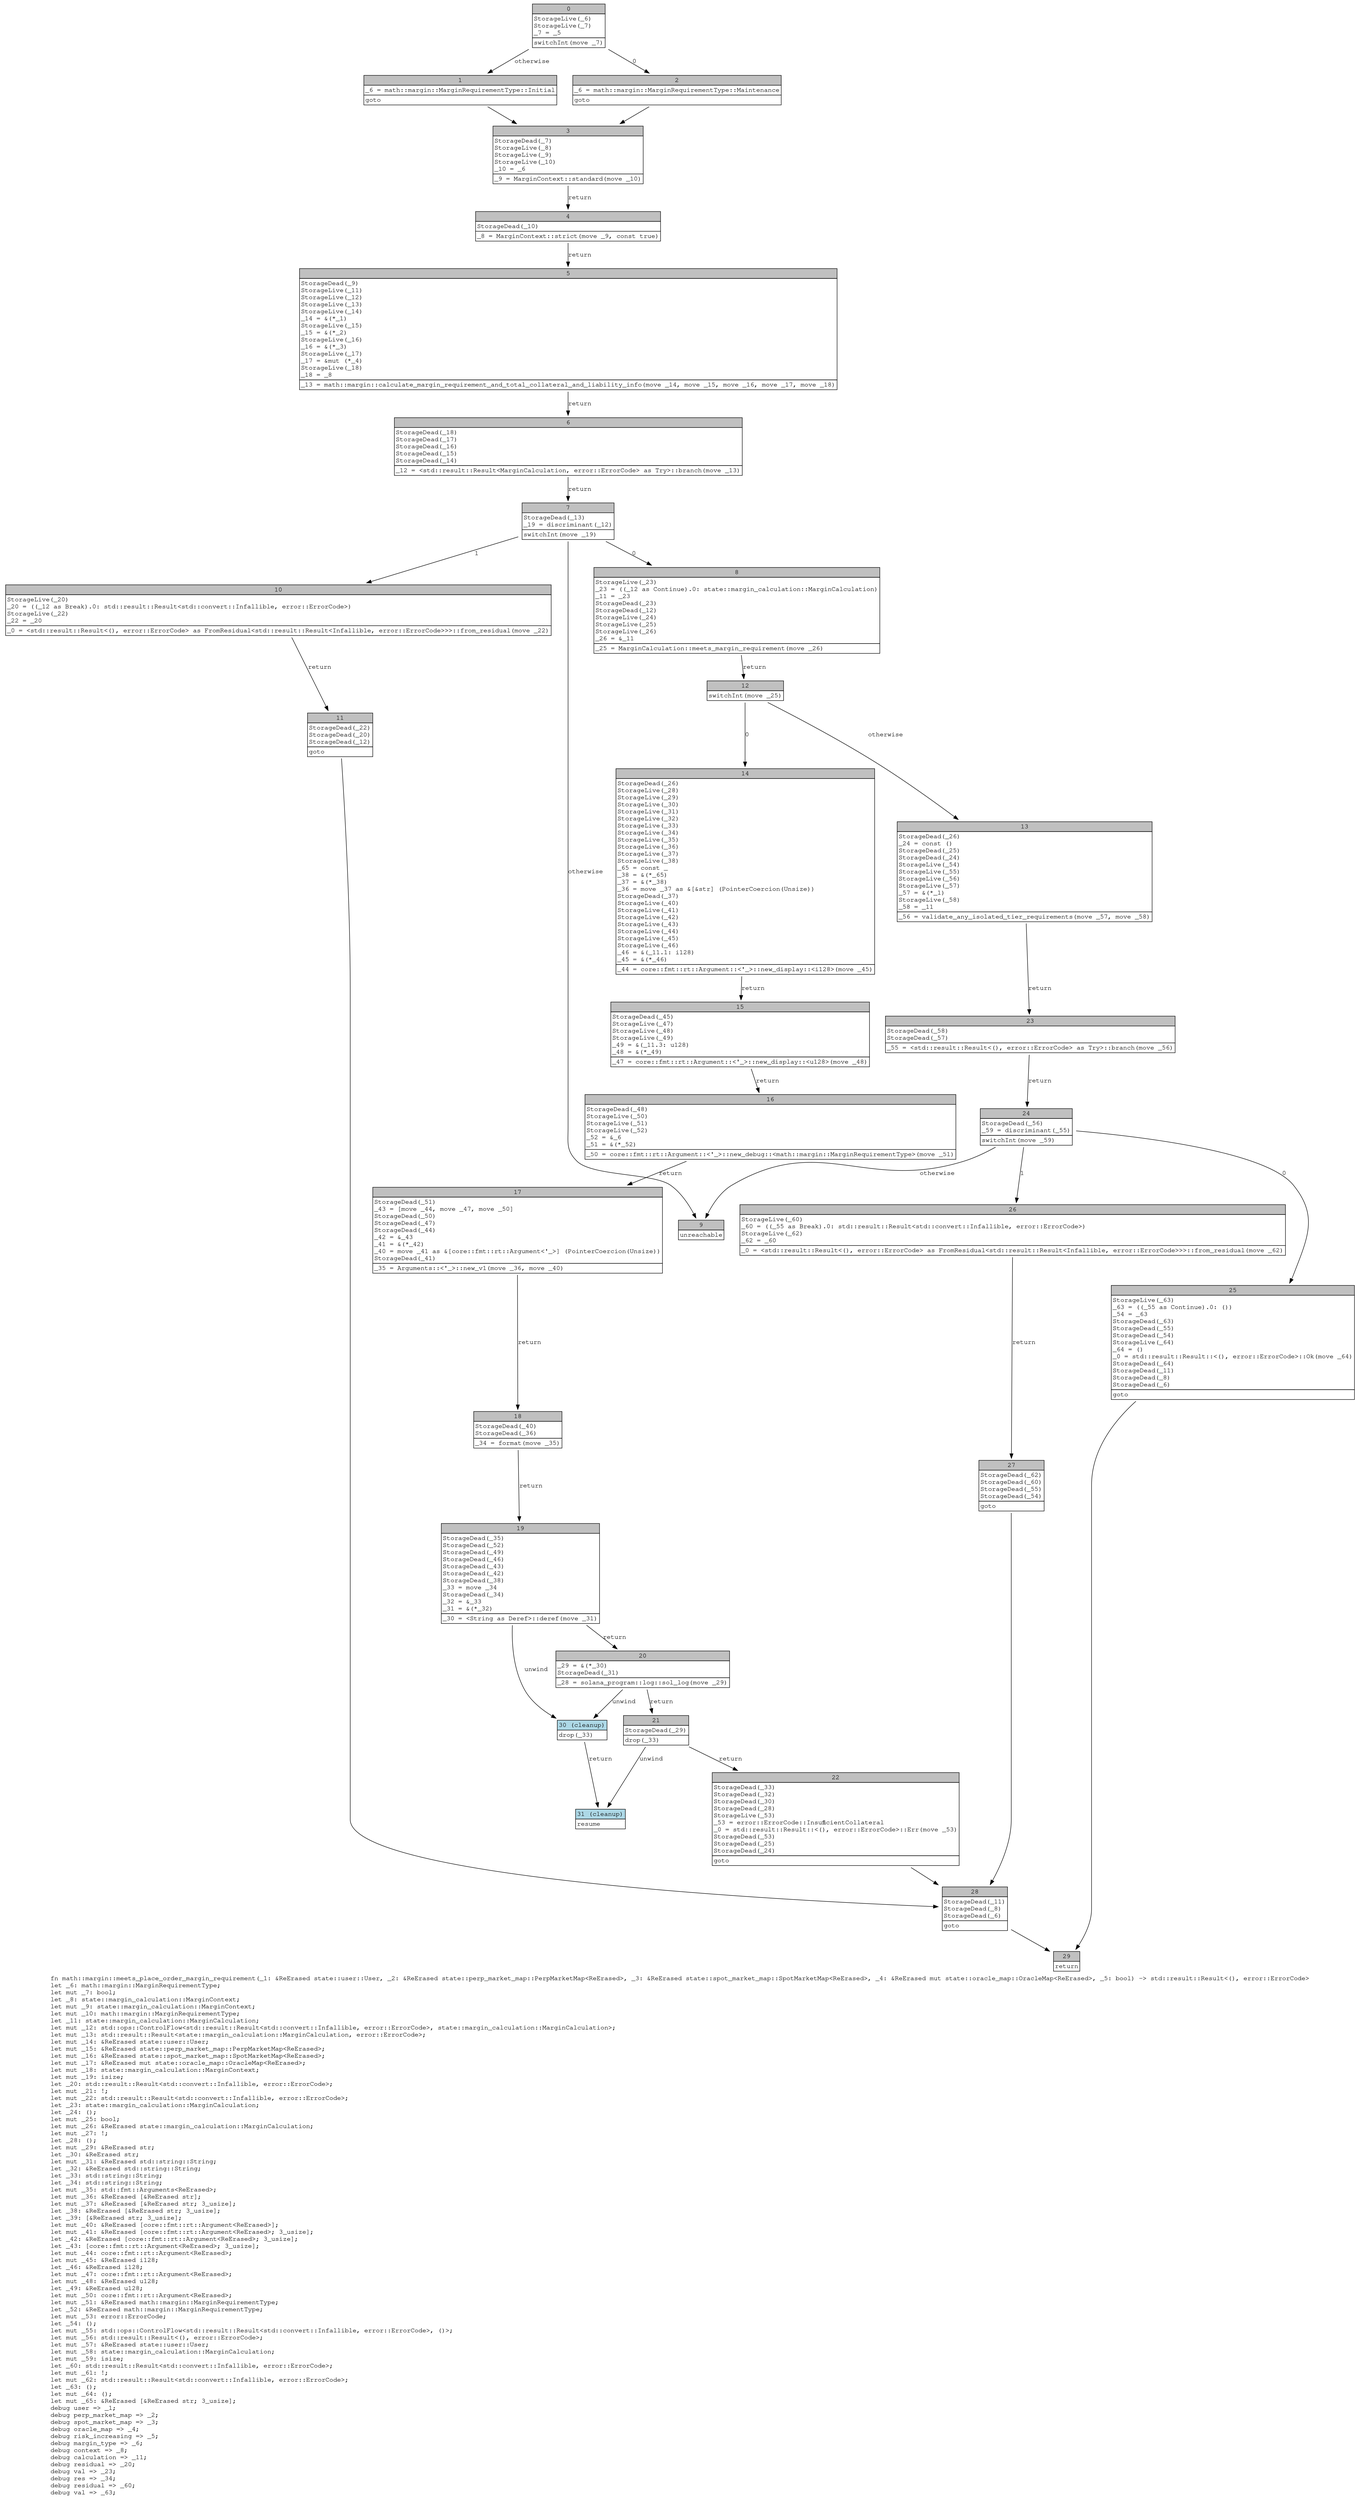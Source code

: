 digraph Mir_0_2466 {
    graph [fontname="Courier, monospace"];
    node [fontname="Courier, monospace"];
    edge [fontname="Courier, monospace"];
    label=<fn math::margin::meets_place_order_margin_requirement(_1: &amp;ReErased state::user::User, _2: &amp;ReErased state::perp_market_map::PerpMarketMap&lt;ReErased&gt;, _3: &amp;ReErased state::spot_market_map::SpotMarketMap&lt;ReErased&gt;, _4: &amp;ReErased mut state::oracle_map::OracleMap&lt;ReErased&gt;, _5: bool) -&gt; std::result::Result&lt;(), error::ErrorCode&gt;<br align="left"/>let _6: math::margin::MarginRequirementType;<br align="left"/>let mut _7: bool;<br align="left"/>let _8: state::margin_calculation::MarginContext;<br align="left"/>let mut _9: state::margin_calculation::MarginContext;<br align="left"/>let mut _10: math::margin::MarginRequirementType;<br align="left"/>let _11: state::margin_calculation::MarginCalculation;<br align="left"/>let mut _12: std::ops::ControlFlow&lt;std::result::Result&lt;std::convert::Infallible, error::ErrorCode&gt;, state::margin_calculation::MarginCalculation&gt;;<br align="left"/>let mut _13: std::result::Result&lt;state::margin_calculation::MarginCalculation, error::ErrorCode&gt;;<br align="left"/>let mut _14: &amp;ReErased state::user::User;<br align="left"/>let mut _15: &amp;ReErased state::perp_market_map::PerpMarketMap&lt;ReErased&gt;;<br align="left"/>let mut _16: &amp;ReErased state::spot_market_map::SpotMarketMap&lt;ReErased&gt;;<br align="left"/>let mut _17: &amp;ReErased mut state::oracle_map::OracleMap&lt;ReErased&gt;;<br align="left"/>let mut _18: state::margin_calculation::MarginContext;<br align="left"/>let mut _19: isize;<br align="left"/>let _20: std::result::Result&lt;std::convert::Infallible, error::ErrorCode&gt;;<br align="left"/>let mut _21: !;<br align="left"/>let mut _22: std::result::Result&lt;std::convert::Infallible, error::ErrorCode&gt;;<br align="left"/>let _23: state::margin_calculation::MarginCalculation;<br align="left"/>let _24: ();<br align="left"/>let mut _25: bool;<br align="left"/>let mut _26: &amp;ReErased state::margin_calculation::MarginCalculation;<br align="left"/>let mut _27: !;<br align="left"/>let _28: ();<br align="left"/>let mut _29: &amp;ReErased str;<br align="left"/>let _30: &amp;ReErased str;<br align="left"/>let mut _31: &amp;ReErased std::string::String;<br align="left"/>let _32: &amp;ReErased std::string::String;<br align="left"/>let _33: std::string::String;<br align="left"/>let _34: std::string::String;<br align="left"/>let mut _35: std::fmt::Arguments&lt;ReErased&gt;;<br align="left"/>let mut _36: &amp;ReErased [&amp;ReErased str];<br align="left"/>let mut _37: &amp;ReErased [&amp;ReErased str; 3_usize];<br align="left"/>let _38: &amp;ReErased [&amp;ReErased str; 3_usize];<br align="left"/>let _39: [&amp;ReErased str; 3_usize];<br align="left"/>let mut _40: &amp;ReErased [core::fmt::rt::Argument&lt;ReErased&gt;];<br align="left"/>let mut _41: &amp;ReErased [core::fmt::rt::Argument&lt;ReErased&gt;; 3_usize];<br align="left"/>let _42: &amp;ReErased [core::fmt::rt::Argument&lt;ReErased&gt;; 3_usize];<br align="left"/>let _43: [core::fmt::rt::Argument&lt;ReErased&gt;; 3_usize];<br align="left"/>let mut _44: core::fmt::rt::Argument&lt;ReErased&gt;;<br align="left"/>let mut _45: &amp;ReErased i128;<br align="left"/>let _46: &amp;ReErased i128;<br align="left"/>let mut _47: core::fmt::rt::Argument&lt;ReErased&gt;;<br align="left"/>let mut _48: &amp;ReErased u128;<br align="left"/>let _49: &amp;ReErased u128;<br align="left"/>let mut _50: core::fmt::rt::Argument&lt;ReErased&gt;;<br align="left"/>let mut _51: &amp;ReErased math::margin::MarginRequirementType;<br align="left"/>let _52: &amp;ReErased math::margin::MarginRequirementType;<br align="left"/>let mut _53: error::ErrorCode;<br align="left"/>let _54: ();<br align="left"/>let mut _55: std::ops::ControlFlow&lt;std::result::Result&lt;std::convert::Infallible, error::ErrorCode&gt;, ()&gt;;<br align="left"/>let mut _56: std::result::Result&lt;(), error::ErrorCode&gt;;<br align="left"/>let mut _57: &amp;ReErased state::user::User;<br align="left"/>let mut _58: state::margin_calculation::MarginCalculation;<br align="left"/>let mut _59: isize;<br align="left"/>let _60: std::result::Result&lt;std::convert::Infallible, error::ErrorCode&gt;;<br align="left"/>let mut _61: !;<br align="left"/>let mut _62: std::result::Result&lt;std::convert::Infallible, error::ErrorCode&gt;;<br align="left"/>let _63: ();<br align="left"/>let mut _64: ();<br align="left"/>let mut _65: &amp;ReErased [&amp;ReErased str; 3_usize];<br align="left"/>debug user =&gt; _1;<br align="left"/>debug perp_market_map =&gt; _2;<br align="left"/>debug spot_market_map =&gt; _3;<br align="left"/>debug oracle_map =&gt; _4;<br align="left"/>debug risk_increasing =&gt; _5;<br align="left"/>debug margin_type =&gt; _6;<br align="left"/>debug context =&gt; _8;<br align="left"/>debug calculation =&gt; _11;<br align="left"/>debug residual =&gt; _20;<br align="left"/>debug val =&gt; _23;<br align="left"/>debug res =&gt; _34;<br align="left"/>debug residual =&gt; _60;<br align="left"/>debug val =&gt; _63;<br align="left"/>>;
    bb0__0_2466 [shape="none", label=<<table border="0" cellborder="1" cellspacing="0"><tr><td bgcolor="gray" align="center" colspan="1">0</td></tr><tr><td align="left" balign="left">StorageLive(_6)<br/>StorageLive(_7)<br/>_7 = _5<br/></td></tr><tr><td align="left">switchInt(move _7)</td></tr></table>>];
    bb1__0_2466 [shape="none", label=<<table border="0" cellborder="1" cellspacing="0"><tr><td bgcolor="gray" align="center" colspan="1">1</td></tr><tr><td align="left" balign="left">_6 = math::margin::MarginRequirementType::Initial<br/></td></tr><tr><td align="left">goto</td></tr></table>>];
    bb2__0_2466 [shape="none", label=<<table border="0" cellborder="1" cellspacing="0"><tr><td bgcolor="gray" align="center" colspan="1">2</td></tr><tr><td align="left" balign="left">_6 = math::margin::MarginRequirementType::Maintenance<br/></td></tr><tr><td align="left">goto</td></tr></table>>];
    bb3__0_2466 [shape="none", label=<<table border="0" cellborder="1" cellspacing="0"><tr><td bgcolor="gray" align="center" colspan="1">3</td></tr><tr><td align="left" balign="left">StorageDead(_7)<br/>StorageLive(_8)<br/>StorageLive(_9)<br/>StorageLive(_10)<br/>_10 = _6<br/></td></tr><tr><td align="left">_9 = MarginContext::standard(move _10)</td></tr></table>>];
    bb4__0_2466 [shape="none", label=<<table border="0" cellborder="1" cellspacing="0"><tr><td bgcolor="gray" align="center" colspan="1">4</td></tr><tr><td align="left" balign="left">StorageDead(_10)<br/></td></tr><tr><td align="left">_8 = MarginContext::strict(move _9, const true)</td></tr></table>>];
    bb5__0_2466 [shape="none", label=<<table border="0" cellborder="1" cellspacing="0"><tr><td bgcolor="gray" align="center" colspan="1">5</td></tr><tr><td align="left" balign="left">StorageDead(_9)<br/>StorageLive(_11)<br/>StorageLive(_12)<br/>StorageLive(_13)<br/>StorageLive(_14)<br/>_14 = &amp;(*_1)<br/>StorageLive(_15)<br/>_15 = &amp;(*_2)<br/>StorageLive(_16)<br/>_16 = &amp;(*_3)<br/>StorageLive(_17)<br/>_17 = &amp;mut (*_4)<br/>StorageLive(_18)<br/>_18 = _8<br/></td></tr><tr><td align="left">_13 = math::margin::calculate_margin_requirement_and_total_collateral_and_liability_info(move _14, move _15, move _16, move _17, move _18)</td></tr></table>>];
    bb6__0_2466 [shape="none", label=<<table border="0" cellborder="1" cellspacing="0"><tr><td bgcolor="gray" align="center" colspan="1">6</td></tr><tr><td align="left" balign="left">StorageDead(_18)<br/>StorageDead(_17)<br/>StorageDead(_16)<br/>StorageDead(_15)<br/>StorageDead(_14)<br/></td></tr><tr><td align="left">_12 = &lt;std::result::Result&lt;MarginCalculation, error::ErrorCode&gt; as Try&gt;::branch(move _13)</td></tr></table>>];
    bb7__0_2466 [shape="none", label=<<table border="0" cellborder="1" cellspacing="0"><tr><td bgcolor="gray" align="center" colspan="1">7</td></tr><tr><td align="left" balign="left">StorageDead(_13)<br/>_19 = discriminant(_12)<br/></td></tr><tr><td align="left">switchInt(move _19)</td></tr></table>>];
    bb8__0_2466 [shape="none", label=<<table border="0" cellborder="1" cellspacing="0"><tr><td bgcolor="gray" align="center" colspan="1">8</td></tr><tr><td align="left" balign="left">StorageLive(_23)<br/>_23 = ((_12 as Continue).0: state::margin_calculation::MarginCalculation)<br/>_11 = _23<br/>StorageDead(_23)<br/>StorageDead(_12)<br/>StorageLive(_24)<br/>StorageLive(_25)<br/>StorageLive(_26)<br/>_26 = &amp;_11<br/></td></tr><tr><td align="left">_25 = MarginCalculation::meets_margin_requirement(move _26)</td></tr></table>>];
    bb9__0_2466 [shape="none", label=<<table border="0" cellborder="1" cellspacing="0"><tr><td bgcolor="gray" align="center" colspan="1">9</td></tr><tr><td align="left">unreachable</td></tr></table>>];
    bb10__0_2466 [shape="none", label=<<table border="0" cellborder="1" cellspacing="0"><tr><td bgcolor="gray" align="center" colspan="1">10</td></tr><tr><td align="left" balign="left">StorageLive(_20)<br/>_20 = ((_12 as Break).0: std::result::Result&lt;std::convert::Infallible, error::ErrorCode&gt;)<br/>StorageLive(_22)<br/>_22 = _20<br/></td></tr><tr><td align="left">_0 = &lt;std::result::Result&lt;(), error::ErrorCode&gt; as FromResidual&lt;std::result::Result&lt;Infallible, error::ErrorCode&gt;&gt;&gt;::from_residual(move _22)</td></tr></table>>];
    bb11__0_2466 [shape="none", label=<<table border="0" cellborder="1" cellspacing="0"><tr><td bgcolor="gray" align="center" colspan="1">11</td></tr><tr><td align="left" balign="left">StorageDead(_22)<br/>StorageDead(_20)<br/>StorageDead(_12)<br/></td></tr><tr><td align="left">goto</td></tr></table>>];
    bb12__0_2466 [shape="none", label=<<table border="0" cellborder="1" cellspacing="0"><tr><td bgcolor="gray" align="center" colspan="1">12</td></tr><tr><td align="left">switchInt(move _25)</td></tr></table>>];
    bb13__0_2466 [shape="none", label=<<table border="0" cellborder="1" cellspacing="0"><tr><td bgcolor="gray" align="center" colspan="1">13</td></tr><tr><td align="left" balign="left">StorageDead(_26)<br/>_24 = const ()<br/>StorageDead(_25)<br/>StorageDead(_24)<br/>StorageLive(_54)<br/>StorageLive(_55)<br/>StorageLive(_56)<br/>StorageLive(_57)<br/>_57 = &amp;(*_1)<br/>StorageLive(_58)<br/>_58 = _11<br/></td></tr><tr><td align="left">_56 = validate_any_isolated_tier_requirements(move _57, move _58)</td></tr></table>>];
    bb14__0_2466 [shape="none", label=<<table border="0" cellborder="1" cellspacing="0"><tr><td bgcolor="gray" align="center" colspan="1">14</td></tr><tr><td align="left" balign="left">StorageDead(_26)<br/>StorageLive(_28)<br/>StorageLive(_29)<br/>StorageLive(_30)<br/>StorageLive(_31)<br/>StorageLive(_32)<br/>StorageLive(_33)<br/>StorageLive(_34)<br/>StorageLive(_35)<br/>StorageLive(_36)<br/>StorageLive(_37)<br/>StorageLive(_38)<br/>_65 = const _<br/>_38 = &amp;(*_65)<br/>_37 = &amp;(*_38)<br/>_36 = move _37 as &amp;[&amp;str] (PointerCoercion(Unsize))<br/>StorageDead(_37)<br/>StorageLive(_40)<br/>StorageLive(_41)<br/>StorageLive(_42)<br/>StorageLive(_43)<br/>StorageLive(_44)<br/>StorageLive(_45)<br/>StorageLive(_46)<br/>_46 = &amp;(_11.1: i128)<br/>_45 = &amp;(*_46)<br/></td></tr><tr><td align="left">_44 = core::fmt::rt::Argument::&lt;'_&gt;::new_display::&lt;i128&gt;(move _45)</td></tr></table>>];
    bb15__0_2466 [shape="none", label=<<table border="0" cellborder="1" cellspacing="0"><tr><td bgcolor="gray" align="center" colspan="1">15</td></tr><tr><td align="left" balign="left">StorageDead(_45)<br/>StorageLive(_47)<br/>StorageLive(_48)<br/>StorageLive(_49)<br/>_49 = &amp;(_11.3: u128)<br/>_48 = &amp;(*_49)<br/></td></tr><tr><td align="left">_47 = core::fmt::rt::Argument::&lt;'_&gt;::new_display::&lt;u128&gt;(move _48)</td></tr></table>>];
    bb16__0_2466 [shape="none", label=<<table border="0" cellborder="1" cellspacing="0"><tr><td bgcolor="gray" align="center" colspan="1">16</td></tr><tr><td align="left" balign="left">StorageDead(_48)<br/>StorageLive(_50)<br/>StorageLive(_51)<br/>StorageLive(_52)<br/>_52 = &amp;_6<br/>_51 = &amp;(*_52)<br/></td></tr><tr><td align="left">_50 = core::fmt::rt::Argument::&lt;'_&gt;::new_debug::&lt;math::margin::MarginRequirementType&gt;(move _51)</td></tr></table>>];
    bb17__0_2466 [shape="none", label=<<table border="0" cellborder="1" cellspacing="0"><tr><td bgcolor="gray" align="center" colspan="1">17</td></tr><tr><td align="left" balign="left">StorageDead(_51)<br/>_43 = [move _44, move _47, move _50]<br/>StorageDead(_50)<br/>StorageDead(_47)<br/>StorageDead(_44)<br/>_42 = &amp;_43<br/>_41 = &amp;(*_42)<br/>_40 = move _41 as &amp;[core::fmt::rt::Argument&lt;'_&gt;] (PointerCoercion(Unsize))<br/>StorageDead(_41)<br/></td></tr><tr><td align="left">_35 = Arguments::&lt;'_&gt;::new_v1(move _36, move _40)</td></tr></table>>];
    bb18__0_2466 [shape="none", label=<<table border="0" cellborder="1" cellspacing="0"><tr><td bgcolor="gray" align="center" colspan="1">18</td></tr><tr><td align="left" balign="left">StorageDead(_40)<br/>StorageDead(_36)<br/></td></tr><tr><td align="left">_34 = format(move _35)</td></tr></table>>];
    bb19__0_2466 [shape="none", label=<<table border="0" cellborder="1" cellspacing="0"><tr><td bgcolor="gray" align="center" colspan="1">19</td></tr><tr><td align="left" balign="left">StorageDead(_35)<br/>StorageDead(_52)<br/>StorageDead(_49)<br/>StorageDead(_46)<br/>StorageDead(_43)<br/>StorageDead(_42)<br/>StorageDead(_38)<br/>_33 = move _34<br/>StorageDead(_34)<br/>_32 = &amp;_33<br/>_31 = &amp;(*_32)<br/></td></tr><tr><td align="left">_30 = &lt;String as Deref&gt;::deref(move _31)</td></tr></table>>];
    bb20__0_2466 [shape="none", label=<<table border="0" cellborder="1" cellspacing="0"><tr><td bgcolor="gray" align="center" colspan="1">20</td></tr><tr><td align="left" balign="left">_29 = &amp;(*_30)<br/>StorageDead(_31)<br/></td></tr><tr><td align="left">_28 = solana_program::log::sol_log(move _29)</td></tr></table>>];
    bb21__0_2466 [shape="none", label=<<table border="0" cellborder="1" cellspacing="0"><tr><td bgcolor="gray" align="center" colspan="1">21</td></tr><tr><td align="left" balign="left">StorageDead(_29)<br/></td></tr><tr><td align="left">drop(_33)</td></tr></table>>];
    bb22__0_2466 [shape="none", label=<<table border="0" cellborder="1" cellspacing="0"><tr><td bgcolor="gray" align="center" colspan="1">22</td></tr><tr><td align="left" balign="left">StorageDead(_33)<br/>StorageDead(_32)<br/>StorageDead(_30)<br/>StorageDead(_28)<br/>StorageLive(_53)<br/>_53 = error::ErrorCode::InsufficientCollateral<br/>_0 = std::result::Result::&lt;(), error::ErrorCode&gt;::Err(move _53)<br/>StorageDead(_53)<br/>StorageDead(_25)<br/>StorageDead(_24)<br/></td></tr><tr><td align="left">goto</td></tr></table>>];
    bb23__0_2466 [shape="none", label=<<table border="0" cellborder="1" cellspacing="0"><tr><td bgcolor="gray" align="center" colspan="1">23</td></tr><tr><td align="left" balign="left">StorageDead(_58)<br/>StorageDead(_57)<br/></td></tr><tr><td align="left">_55 = &lt;std::result::Result&lt;(), error::ErrorCode&gt; as Try&gt;::branch(move _56)</td></tr></table>>];
    bb24__0_2466 [shape="none", label=<<table border="0" cellborder="1" cellspacing="0"><tr><td bgcolor="gray" align="center" colspan="1">24</td></tr><tr><td align="left" balign="left">StorageDead(_56)<br/>_59 = discriminant(_55)<br/></td></tr><tr><td align="left">switchInt(move _59)</td></tr></table>>];
    bb25__0_2466 [shape="none", label=<<table border="0" cellborder="1" cellspacing="0"><tr><td bgcolor="gray" align="center" colspan="1">25</td></tr><tr><td align="left" balign="left">StorageLive(_63)<br/>_63 = ((_55 as Continue).0: ())<br/>_54 = _63<br/>StorageDead(_63)<br/>StorageDead(_55)<br/>StorageDead(_54)<br/>StorageLive(_64)<br/>_64 = ()<br/>_0 = std::result::Result::&lt;(), error::ErrorCode&gt;::Ok(move _64)<br/>StorageDead(_64)<br/>StorageDead(_11)<br/>StorageDead(_8)<br/>StorageDead(_6)<br/></td></tr><tr><td align="left">goto</td></tr></table>>];
    bb26__0_2466 [shape="none", label=<<table border="0" cellborder="1" cellspacing="0"><tr><td bgcolor="gray" align="center" colspan="1">26</td></tr><tr><td align="left" balign="left">StorageLive(_60)<br/>_60 = ((_55 as Break).0: std::result::Result&lt;std::convert::Infallible, error::ErrorCode&gt;)<br/>StorageLive(_62)<br/>_62 = _60<br/></td></tr><tr><td align="left">_0 = &lt;std::result::Result&lt;(), error::ErrorCode&gt; as FromResidual&lt;std::result::Result&lt;Infallible, error::ErrorCode&gt;&gt;&gt;::from_residual(move _62)</td></tr></table>>];
    bb27__0_2466 [shape="none", label=<<table border="0" cellborder="1" cellspacing="0"><tr><td bgcolor="gray" align="center" colspan="1">27</td></tr><tr><td align="left" balign="left">StorageDead(_62)<br/>StorageDead(_60)<br/>StorageDead(_55)<br/>StorageDead(_54)<br/></td></tr><tr><td align="left">goto</td></tr></table>>];
    bb28__0_2466 [shape="none", label=<<table border="0" cellborder="1" cellspacing="0"><tr><td bgcolor="gray" align="center" colspan="1">28</td></tr><tr><td align="left" balign="left">StorageDead(_11)<br/>StorageDead(_8)<br/>StorageDead(_6)<br/></td></tr><tr><td align="left">goto</td></tr></table>>];
    bb29__0_2466 [shape="none", label=<<table border="0" cellborder="1" cellspacing="0"><tr><td bgcolor="gray" align="center" colspan="1">29</td></tr><tr><td align="left">return</td></tr></table>>];
    bb30__0_2466 [shape="none", label=<<table border="0" cellborder="1" cellspacing="0"><tr><td bgcolor="lightblue" align="center" colspan="1">30 (cleanup)</td></tr><tr><td align="left">drop(_33)</td></tr></table>>];
    bb31__0_2466 [shape="none", label=<<table border="0" cellborder="1" cellspacing="0"><tr><td bgcolor="lightblue" align="center" colspan="1">31 (cleanup)</td></tr><tr><td align="left">resume</td></tr></table>>];
    bb0__0_2466 -> bb2__0_2466 [label="0"];
    bb0__0_2466 -> bb1__0_2466 [label="otherwise"];
    bb1__0_2466 -> bb3__0_2466 [label=""];
    bb2__0_2466 -> bb3__0_2466 [label=""];
    bb3__0_2466 -> bb4__0_2466 [label="return"];
    bb4__0_2466 -> bb5__0_2466 [label="return"];
    bb5__0_2466 -> bb6__0_2466 [label="return"];
    bb6__0_2466 -> bb7__0_2466 [label="return"];
    bb7__0_2466 -> bb8__0_2466 [label="0"];
    bb7__0_2466 -> bb10__0_2466 [label="1"];
    bb7__0_2466 -> bb9__0_2466 [label="otherwise"];
    bb8__0_2466 -> bb12__0_2466 [label="return"];
    bb10__0_2466 -> bb11__0_2466 [label="return"];
    bb11__0_2466 -> bb28__0_2466 [label=""];
    bb12__0_2466 -> bb14__0_2466 [label="0"];
    bb12__0_2466 -> bb13__0_2466 [label="otherwise"];
    bb13__0_2466 -> bb23__0_2466 [label="return"];
    bb14__0_2466 -> bb15__0_2466 [label="return"];
    bb15__0_2466 -> bb16__0_2466 [label="return"];
    bb16__0_2466 -> bb17__0_2466 [label="return"];
    bb17__0_2466 -> bb18__0_2466 [label="return"];
    bb18__0_2466 -> bb19__0_2466 [label="return"];
    bb19__0_2466 -> bb20__0_2466 [label="return"];
    bb19__0_2466 -> bb30__0_2466 [label="unwind"];
    bb20__0_2466 -> bb21__0_2466 [label="return"];
    bb20__0_2466 -> bb30__0_2466 [label="unwind"];
    bb21__0_2466 -> bb22__0_2466 [label="return"];
    bb21__0_2466 -> bb31__0_2466 [label="unwind"];
    bb22__0_2466 -> bb28__0_2466 [label=""];
    bb23__0_2466 -> bb24__0_2466 [label="return"];
    bb24__0_2466 -> bb25__0_2466 [label="0"];
    bb24__0_2466 -> bb26__0_2466 [label="1"];
    bb24__0_2466 -> bb9__0_2466 [label="otherwise"];
    bb25__0_2466 -> bb29__0_2466 [label=""];
    bb26__0_2466 -> bb27__0_2466 [label="return"];
    bb27__0_2466 -> bb28__0_2466 [label=""];
    bb28__0_2466 -> bb29__0_2466 [label=""];
    bb30__0_2466 -> bb31__0_2466 [label="return"];
}
